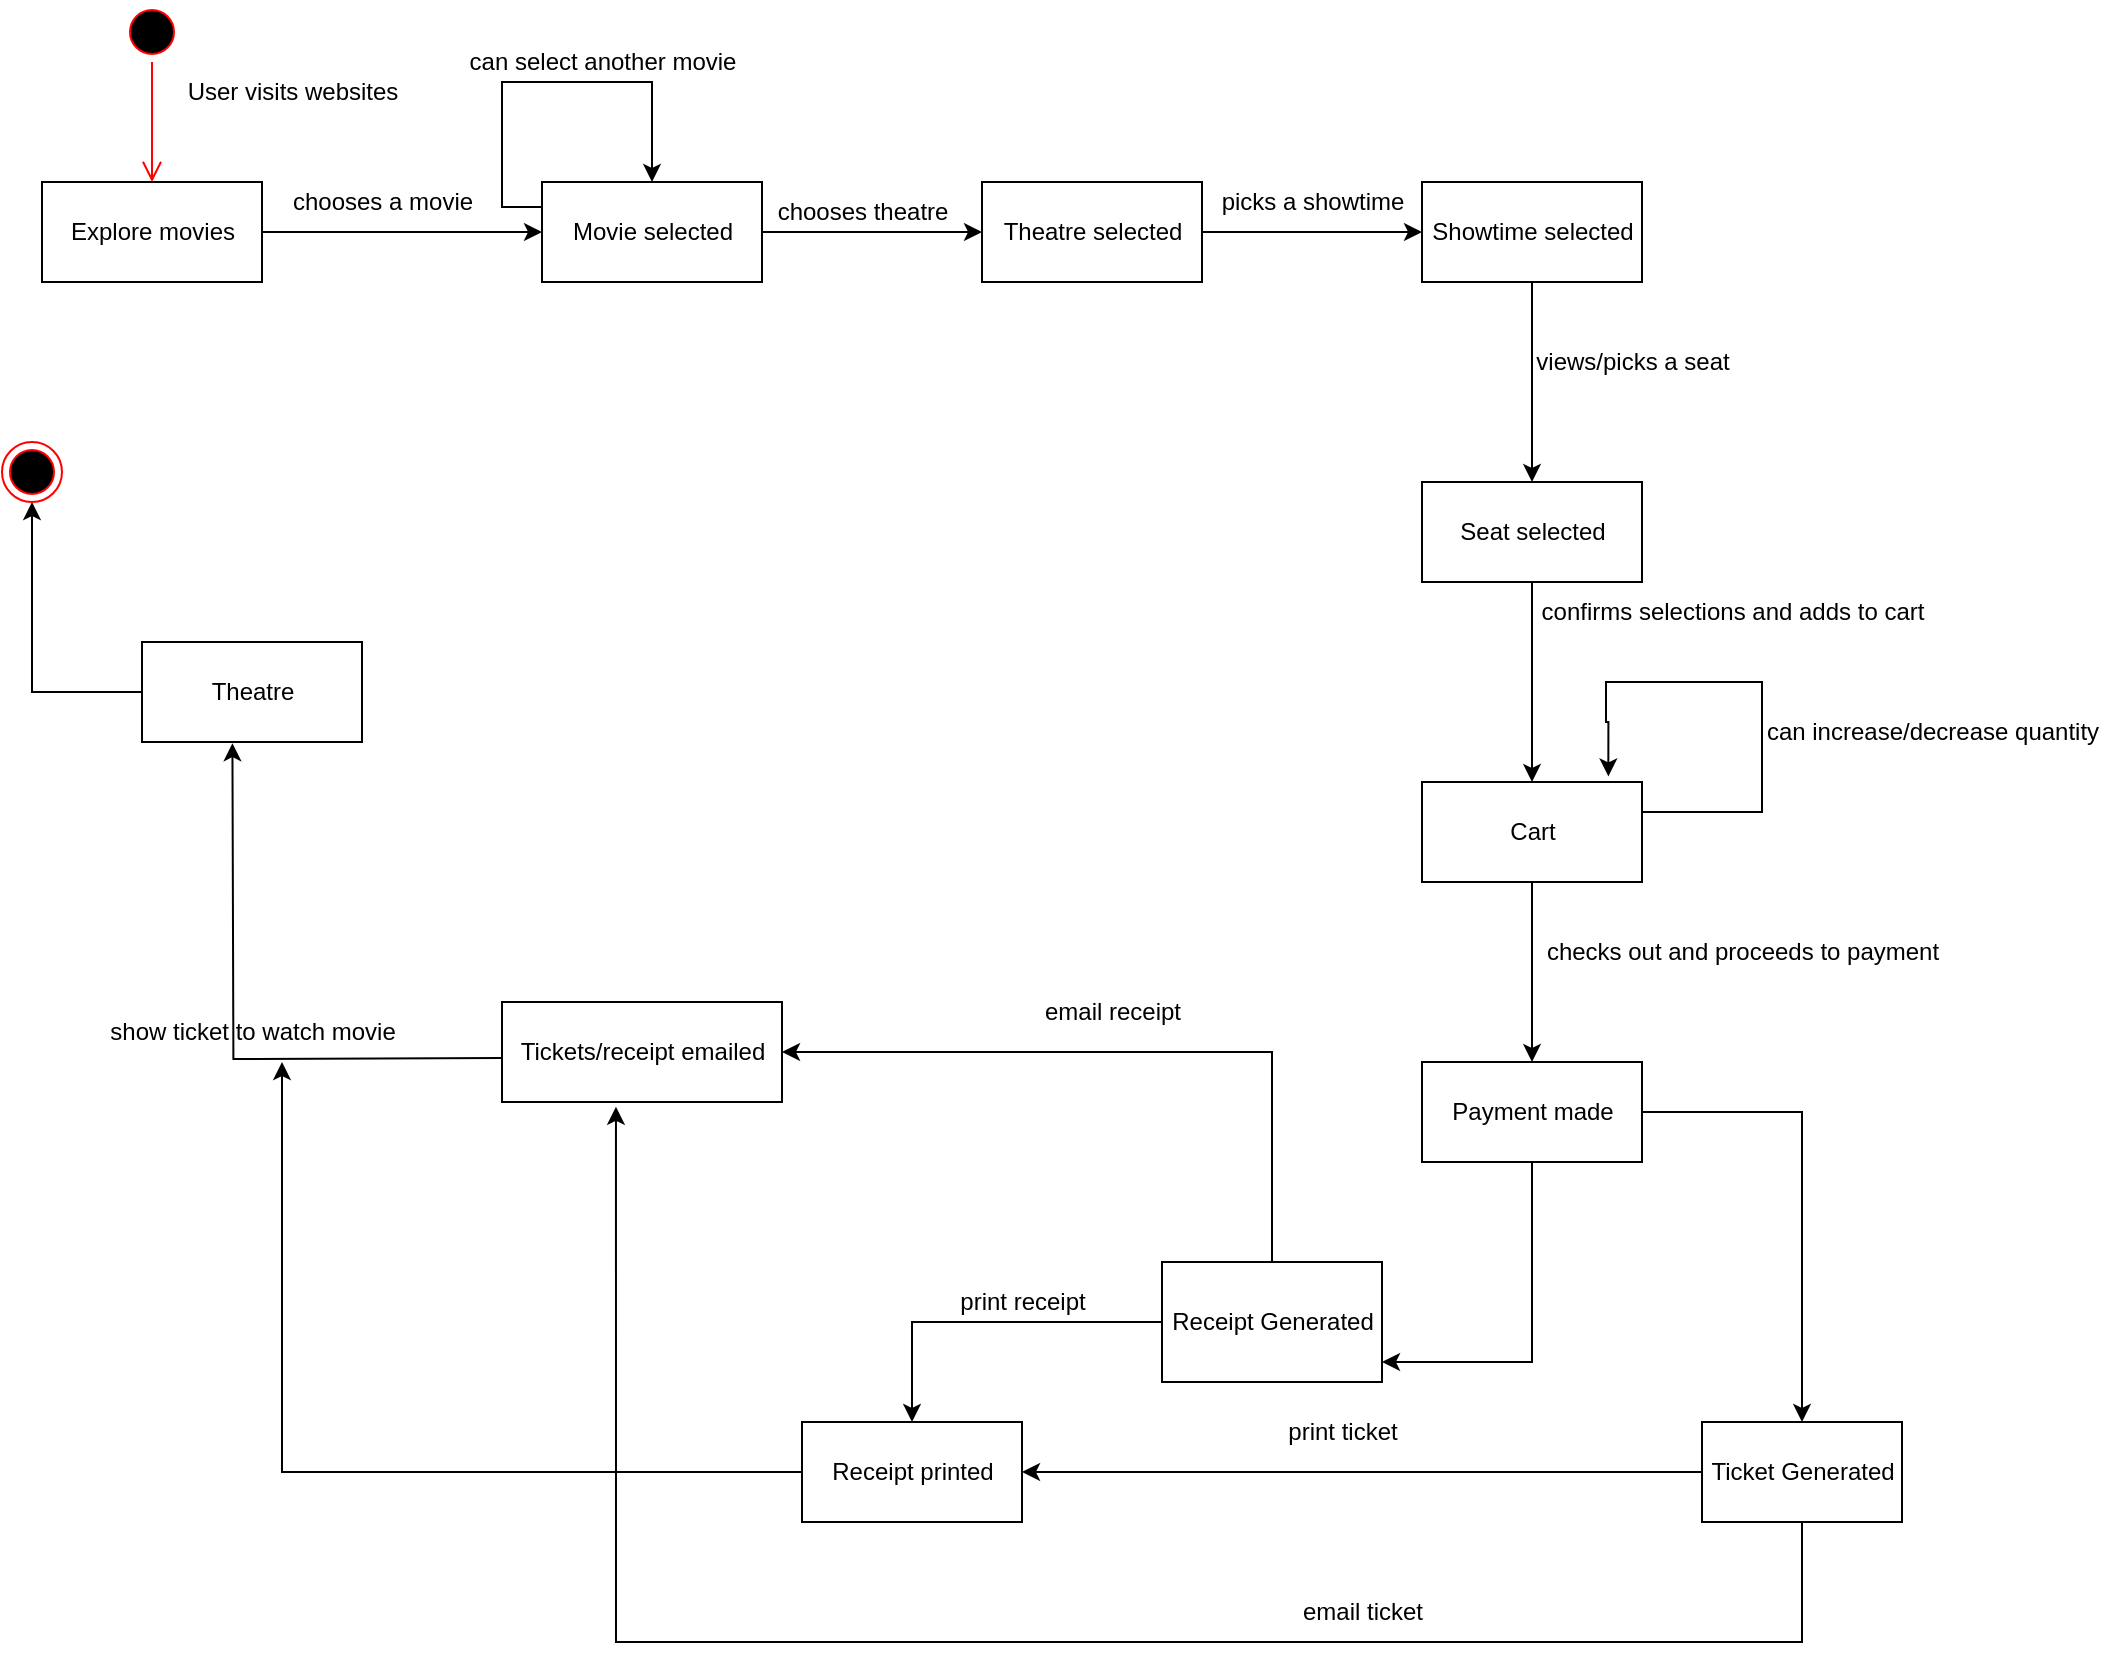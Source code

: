 <mxfile version="20.2.3" type="device"><diagram id="N3dE-CgPgtLiUWh7N6Hs" name="Page-1"><mxGraphModel dx="1038" dy="641" grid="1" gridSize="10" guides="1" tooltips="1" connect="1" arrows="1" fold="1" page="1" pageScale="1" pageWidth="1700" pageHeight="1100" math="0" shadow="0"><root><mxCell id="0"/><mxCell id="1" parent="0"/><mxCell id="kV2ZZ8J0CMiuOA-GAm5H-3" value="" style="ellipse;html=1;shape=startState;fillColor=#000000;strokeColor=#ff0000;" vertex="1" parent="1"><mxGeometry x="190" y="170" width="30" height="30" as="geometry"/></mxCell><mxCell id="kV2ZZ8J0CMiuOA-GAm5H-4" value="" style="edgeStyle=orthogonalEdgeStyle;html=1;verticalAlign=bottom;endArrow=open;endSize=8;strokeColor=#ff0000;rounded=0;" edge="1" source="kV2ZZ8J0CMiuOA-GAm5H-3" parent="1"><mxGeometry relative="1" as="geometry"><mxPoint x="205" y="260" as="targetPoint"/></mxGeometry></mxCell><mxCell id="kV2ZZ8J0CMiuOA-GAm5H-8" style="edgeStyle=orthogonalEdgeStyle;rounded=0;orthogonalLoop=1;jettySize=auto;html=1;exitX=1;exitY=0.5;exitDx=0;exitDy=0;entryX=0;entryY=0.5;entryDx=0;entryDy=0;" edge="1" parent="1" source="kV2ZZ8J0CMiuOA-GAm5H-5" target="kV2ZZ8J0CMiuOA-GAm5H-7"><mxGeometry relative="1" as="geometry"/></mxCell><mxCell id="kV2ZZ8J0CMiuOA-GAm5H-5" value="Explore movies" style="html=1;strokeColor=#000000;" vertex="1" parent="1"><mxGeometry x="150" y="260" width="110" height="50" as="geometry"/></mxCell><mxCell id="kV2ZZ8J0CMiuOA-GAm5H-6" value="User visits websites" style="text;html=1;align=center;verticalAlign=middle;resizable=0;points=[];autosize=1;strokeColor=none;fillColor=none;" vertex="1" parent="1"><mxGeometry x="210" y="200" width="130" height="30" as="geometry"/></mxCell><mxCell id="kV2ZZ8J0CMiuOA-GAm5H-11" style="edgeStyle=orthogonalEdgeStyle;rounded=0;orthogonalLoop=1;jettySize=auto;html=1;" edge="1" parent="1" source="kV2ZZ8J0CMiuOA-GAm5H-7" target="kV2ZZ8J0CMiuOA-GAm5H-10"><mxGeometry relative="1" as="geometry"/></mxCell><mxCell id="kV2ZZ8J0CMiuOA-GAm5H-36" style="edgeStyle=orthogonalEdgeStyle;rounded=0;orthogonalLoop=1;jettySize=auto;html=1;exitX=0;exitY=0.25;exitDx=0;exitDy=0;entryX=0.5;entryY=0;entryDx=0;entryDy=0;" edge="1" parent="1" source="kV2ZZ8J0CMiuOA-GAm5H-7" target="kV2ZZ8J0CMiuOA-GAm5H-7"><mxGeometry relative="1" as="geometry"><mxPoint x="460" y="160" as="targetPoint"/><Array as="points"><mxPoint x="380" y="273"/><mxPoint x="380" y="210"/><mxPoint x="455" y="210"/></Array></mxGeometry></mxCell><mxCell id="kV2ZZ8J0CMiuOA-GAm5H-7" value="Movie selected" style="html=1;strokeColor=#000000;" vertex="1" parent="1"><mxGeometry x="400" y="260" width="110" height="50" as="geometry"/></mxCell><mxCell id="kV2ZZ8J0CMiuOA-GAm5H-9" value="chooses a movie" style="text;html=1;align=center;verticalAlign=middle;resizable=0;points=[];autosize=1;strokeColor=none;fillColor=none;" vertex="1" parent="1"><mxGeometry x="265" y="255" width="110" height="30" as="geometry"/></mxCell><mxCell id="kV2ZZ8J0CMiuOA-GAm5H-14" style="edgeStyle=orthogonalEdgeStyle;rounded=0;orthogonalLoop=1;jettySize=auto;html=1;exitX=1;exitY=0.5;exitDx=0;exitDy=0;entryX=0;entryY=0.5;entryDx=0;entryDy=0;" edge="1" parent="1" source="kV2ZZ8J0CMiuOA-GAm5H-10" target="kV2ZZ8J0CMiuOA-GAm5H-13"><mxGeometry relative="1" as="geometry"/></mxCell><mxCell id="kV2ZZ8J0CMiuOA-GAm5H-10" value="Theatre selected" style="html=1;strokeColor=#000000;" vertex="1" parent="1"><mxGeometry x="620" y="260" width="110" height="50" as="geometry"/></mxCell><mxCell id="kV2ZZ8J0CMiuOA-GAm5H-12" value="chooses theatre" style="text;html=1;align=center;verticalAlign=middle;resizable=0;points=[];autosize=1;strokeColor=none;fillColor=none;" vertex="1" parent="1"><mxGeometry x="505" y="260" width="110" height="30" as="geometry"/></mxCell><mxCell id="kV2ZZ8J0CMiuOA-GAm5H-18" style="edgeStyle=orthogonalEdgeStyle;rounded=0;orthogonalLoop=1;jettySize=auto;html=1;exitX=0.5;exitY=1;exitDx=0;exitDy=0;" edge="1" parent="1" source="kV2ZZ8J0CMiuOA-GAm5H-13" target="kV2ZZ8J0CMiuOA-GAm5H-17"><mxGeometry relative="1" as="geometry"/></mxCell><mxCell id="kV2ZZ8J0CMiuOA-GAm5H-13" value="Showtime selected" style="html=1;strokeColor=#000000;" vertex="1" parent="1"><mxGeometry x="840" y="260" width="110" height="50" as="geometry"/></mxCell><mxCell id="kV2ZZ8J0CMiuOA-GAm5H-15" value="picks a showtime" style="text;html=1;align=center;verticalAlign=middle;resizable=0;points=[];autosize=1;strokeColor=none;fillColor=none;" vertex="1" parent="1"><mxGeometry x="730" y="255" width="110" height="30" as="geometry"/></mxCell><mxCell id="kV2ZZ8J0CMiuOA-GAm5H-21" style="edgeStyle=orthogonalEdgeStyle;rounded=0;orthogonalLoop=1;jettySize=auto;html=1;exitX=0.5;exitY=1;exitDx=0;exitDy=0;entryX=0.5;entryY=0;entryDx=0;entryDy=0;" edge="1" parent="1" source="kV2ZZ8J0CMiuOA-GAm5H-17" target="kV2ZZ8J0CMiuOA-GAm5H-20"><mxGeometry relative="1" as="geometry"/></mxCell><mxCell id="kV2ZZ8J0CMiuOA-GAm5H-17" value="Seat selected" style="html=1;strokeColor=#000000;" vertex="1" parent="1"><mxGeometry x="840" y="410" width="110" height="50" as="geometry"/></mxCell><mxCell id="kV2ZZ8J0CMiuOA-GAm5H-19" value="views/picks a seat" style="text;html=1;align=center;verticalAlign=middle;resizable=0;points=[];autosize=1;strokeColor=none;fillColor=none;" vertex="1" parent="1"><mxGeometry x="885" y="335" width="120" height="30" as="geometry"/></mxCell><mxCell id="kV2ZZ8J0CMiuOA-GAm5H-23" style="edgeStyle=orthogonalEdgeStyle;rounded=0;orthogonalLoop=1;jettySize=auto;html=1;exitX=1;exitY=0.5;exitDx=0;exitDy=0;entryX=0.847;entryY=-0.056;entryDx=0;entryDy=0;entryPerimeter=0;" edge="1" parent="1" source="kV2ZZ8J0CMiuOA-GAm5H-20" target="kV2ZZ8J0CMiuOA-GAm5H-20"><mxGeometry relative="1" as="geometry"><mxPoint x="970" y="630" as="targetPoint"/><Array as="points"><mxPoint x="950" y="575"/><mxPoint x="1010" y="575"/><mxPoint x="1010" y="510"/><mxPoint x="932" y="510"/><mxPoint x="932" y="530"/><mxPoint x="933" y="530"/></Array></mxGeometry></mxCell><mxCell id="kV2ZZ8J0CMiuOA-GAm5H-28" style="edgeStyle=orthogonalEdgeStyle;rounded=0;orthogonalLoop=1;jettySize=auto;html=1;exitX=0.5;exitY=1;exitDx=0;exitDy=0;entryX=0.5;entryY=0;entryDx=0;entryDy=0;" edge="1" parent="1" source="kV2ZZ8J0CMiuOA-GAm5H-20" target="kV2ZZ8J0CMiuOA-GAm5H-26"><mxGeometry relative="1" as="geometry"/></mxCell><mxCell id="kV2ZZ8J0CMiuOA-GAm5H-20" value="Cart" style="html=1;strokeColor=#000000;" vertex="1" parent="1"><mxGeometry x="840" y="560" width="110" height="50" as="geometry"/></mxCell><mxCell id="kV2ZZ8J0CMiuOA-GAm5H-22" value="confirms selections and adds to cart" style="text;html=1;align=center;verticalAlign=middle;resizable=0;points=[];autosize=1;strokeColor=none;fillColor=none;" vertex="1" parent="1"><mxGeometry x="890" y="460" width="210" height="30" as="geometry"/></mxCell><mxCell id="kV2ZZ8J0CMiuOA-GAm5H-24" value="can increase/decrease quantity" style="text;html=1;align=center;verticalAlign=middle;resizable=0;points=[];autosize=1;strokeColor=none;fillColor=none;" vertex="1" parent="1"><mxGeometry x="1000" y="520" width="190" height="30" as="geometry"/></mxCell><mxCell id="kV2ZZ8J0CMiuOA-GAm5H-43" style="edgeStyle=orthogonalEdgeStyle;rounded=0;orthogonalLoop=1;jettySize=auto;html=1;exitX=1;exitY=0.5;exitDx=0;exitDy=0;entryX=0.5;entryY=0;entryDx=0;entryDy=0;" edge="1" parent="1" source="kV2ZZ8J0CMiuOA-GAm5H-26" target="kV2ZZ8J0CMiuOA-GAm5H-40"><mxGeometry relative="1" as="geometry"/></mxCell><mxCell id="kV2ZZ8J0CMiuOA-GAm5H-44" style="edgeStyle=orthogonalEdgeStyle;rounded=0;orthogonalLoop=1;jettySize=auto;html=1;exitX=0.5;exitY=1;exitDx=0;exitDy=0;" edge="1" parent="1" source="kV2ZZ8J0CMiuOA-GAm5H-26"><mxGeometry relative="1" as="geometry"><mxPoint x="820" y="850" as="targetPoint"/><Array as="points"><mxPoint x="895" y="850"/></Array></mxGeometry></mxCell><mxCell id="kV2ZZ8J0CMiuOA-GAm5H-26" value="Payment made" style="html=1;strokeColor=#000000;" vertex="1" parent="1"><mxGeometry x="840" y="700" width="110" height="50" as="geometry"/></mxCell><mxCell id="kV2ZZ8J0CMiuOA-GAm5H-29" value="checks out and proceeds to payment" style="text;html=1;align=center;verticalAlign=middle;resizable=0;points=[];autosize=1;strokeColor=none;fillColor=none;" vertex="1" parent="1"><mxGeometry x="890" y="630" width="220" height="30" as="geometry"/></mxCell><mxCell id="kV2ZZ8J0CMiuOA-GAm5H-66" style="edgeStyle=orthogonalEdgeStyle;rounded=0;orthogonalLoop=1;jettySize=auto;html=1;exitX=0;exitY=0.5;exitDx=0;exitDy=0;entryX=0.411;entryY=1.152;entryDx=0;entryDy=0;entryPerimeter=0;" edge="1" parent="1"><mxGeometry relative="1" as="geometry"><mxPoint x="380" y="698" as="sourcePoint"/><mxPoint x="245.21" y="540.6" as="targetPoint"/></mxGeometry></mxCell><mxCell id="kV2ZZ8J0CMiuOA-GAm5H-30" value="Tickets/receipt emailed" style="html=1;strokeColor=#000000;" vertex="1" parent="1"><mxGeometry x="380" y="670" width="140" height="50" as="geometry"/></mxCell><mxCell id="kV2ZZ8J0CMiuOA-GAm5H-37" value="can select another movie" style="text;html=1;align=center;verticalAlign=middle;resizable=0;points=[];autosize=1;strokeColor=none;fillColor=none;" vertex="1" parent="1"><mxGeometry x="350" y="185" width="160" height="30" as="geometry"/></mxCell><mxCell id="kV2ZZ8J0CMiuOA-GAm5H-38" value="email receipt" style="text;html=1;align=center;verticalAlign=middle;resizable=0;points=[];autosize=1;strokeColor=none;fillColor=none;" vertex="1" parent="1"><mxGeometry x="640" y="660" width="90" height="30" as="geometry"/></mxCell><mxCell id="kV2ZZ8J0CMiuOA-GAm5H-57" style="edgeStyle=orthogonalEdgeStyle;rounded=0;orthogonalLoop=1;jettySize=auto;html=1;exitX=0.5;exitY=0;exitDx=0;exitDy=0;entryX=1;entryY=0.5;entryDx=0;entryDy=0;" edge="1" parent="1" source="kV2ZZ8J0CMiuOA-GAm5H-39" target="kV2ZZ8J0CMiuOA-GAm5H-30"><mxGeometry relative="1" as="geometry"/></mxCell><mxCell id="kV2ZZ8J0CMiuOA-GAm5H-62" style="edgeStyle=orthogonalEdgeStyle;rounded=0;orthogonalLoop=1;jettySize=auto;html=1;exitX=0;exitY=0.5;exitDx=0;exitDy=0;entryX=0.5;entryY=0;entryDx=0;entryDy=0;" edge="1" parent="1" source="kV2ZZ8J0CMiuOA-GAm5H-39" target="kV2ZZ8J0CMiuOA-GAm5H-53"><mxGeometry relative="1" as="geometry"/></mxCell><mxCell id="kV2ZZ8J0CMiuOA-GAm5H-39" value="Receipt Generated" style="html=1;strokeColor=#000000;" vertex="1" parent="1"><mxGeometry x="710" y="800" width="110" height="60" as="geometry"/></mxCell><mxCell id="kV2ZZ8J0CMiuOA-GAm5H-45" style="edgeStyle=orthogonalEdgeStyle;rounded=0;orthogonalLoop=1;jettySize=auto;html=1;exitX=0.5;exitY=1;exitDx=0;exitDy=0;entryX=0.407;entryY=1.048;entryDx=0;entryDy=0;entryPerimeter=0;" edge="1" parent="1" source="kV2ZZ8J0CMiuOA-GAm5H-40" target="kV2ZZ8J0CMiuOA-GAm5H-30"><mxGeometry relative="1" as="geometry"><mxPoint x="460" y="860" as="targetPoint"/><Array as="points"><mxPoint x="1025" y="990"/><mxPoint x="455" y="990"/></Array></mxGeometry></mxCell><mxCell id="kV2ZZ8J0CMiuOA-GAm5H-60" style="edgeStyle=orthogonalEdgeStyle;rounded=0;orthogonalLoop=1;jettySize=auto;html=1;exitX=0;exitY=0.5;exitDx=0;exitDy=0;" edge="1" parent="1" source="kV2ZZ8J0CMiuOA-GAm5H-40" target="kV2ZZ8J0CMiuOA-GAm5H-53"><mxGeometry relative="1" as="geometry"/></mxCell><mxCell id="kV2ZZ8J0CMiuOA-GAm5H-40" value="Ticket Generated" style="html=1;strokeColor=#000000;" vertex="1" parent="1"><mxGeometry x="980" y="880" width="100" height="50" as="geometry"/></mxCell><mxCell id="kV2ZZ8J0CMiuOA-GAm5H-46" value="email ticket" style="text;html=1;align=center;verticalAlign=middle;resizable=0;points=[];autosize=1;strokeColor=none;fillColor=none;" vertex="1" parent="1"><mxGeometry x="770" y="960" width="80" height="30" as="geometry"/></mxCell><mxCell id="kV2ZZ8J0CMiuOA-GAm5H-50" value="print ticket" style="text;html=1;align=center;verticalAlign=middle;resizable=0;points=[];autosize=1;strokeColor=none;fillColor=none;" vertex="1" parent="1"><mxGeometry x="760" y="870" width="80" height="30" as="geometry"/></mxCell><mxCell id="kV2ZZ8J0CMiuOA-GAm5H-67" style="edgeStyle=orthogonalEdgeStyle;rounded=0;orthogonalLoop=1;jettySize=auto;html=1;exitX=0;exitY=0.5;exitDx=0;exitDy=0;" edge="1" parent="1" source="kV2ZZ8J0CMiuOA-GAm5H-53"><mxGeometry relative="1" as="geometry"><mxPoint x="270" y="700" as="targetPoint"/><Array as="points"><mxPoint x="270" y="905"/></Array></mxGeometry></mxCell><mxCell id="kV2ZZ8J0CMiuOA-GAm5H-53" value="Receipt printed" style="html=1;strokeColor=#000000;" vertex="1" parent="1"><mxGeometry x="530" y="880" width="110" height="50" as="geometry"/></mxCell><mxCell id="kV2ZZ8J0CMiuOA-GAm5H-63" value="print receipt" style="text;html=1;align=center;verticalAlign=middle;resizable=0;points=[];autosize=1;strokeColor=none;fillColor=none;" vertex="1" parent="1"><mxGeometry x="595" y="805" width="90" height="30" as="geometry"/></mxCell><mxCell id="kV2ZZ8J0CMiuOA-GAm5H-71" style="edgeStyle=orthogonalEdgeStyle;rounded=0;orthogonalLoop=1;jettySize=auto;html=1;exitX=0;exitY=0.5;exitDx=0;exitDy=0;entryX=0.5;entryY=1;entryDx=0;entryDy=0;" edge="1" parent="1" source="kV2ZZ8J0CMiuOA-GAm5H-65" target="kV2ZZ8J0CMiuOA-GAm5H-69"><mxGeometry relative="1" as="geometry"/></mxCell><mxCell id="kV2ZZ8J0CMiuOA-GAm5H-65" value="Theatre" style="html=1;strokeColor=#000000;" vertex="1" parent="1"><mxGeometry x="200" y="490" width="110" height="50" as="geometry"/></mxCell><mxCell id="kV2ZZ8J0CMiuOA-GAm5H-68" value="show ticket to watch movie" style="text;html=1;align=center;verticalAlign=middle;resizable=0;points=[];autosize=1;strokeColor=none;fillColor=none;" vertex="1" parent="1"><mxGeometry x="170" y="670" width="170" height="30" as="geometry"/></mxCell><mxCell id="kV2ZZ8J0CMiuOA-GAm5H-69" value="" style="ellipse;html=1;shape=endState;fillColor=#000000;strokeColor=#ff0000;" vertex="1" parent="1"><mxGeometry x="130" y="390" width="30" height="30" as="geometry"/></mxCell></root></mxGraphModel></diagram></mxfile>